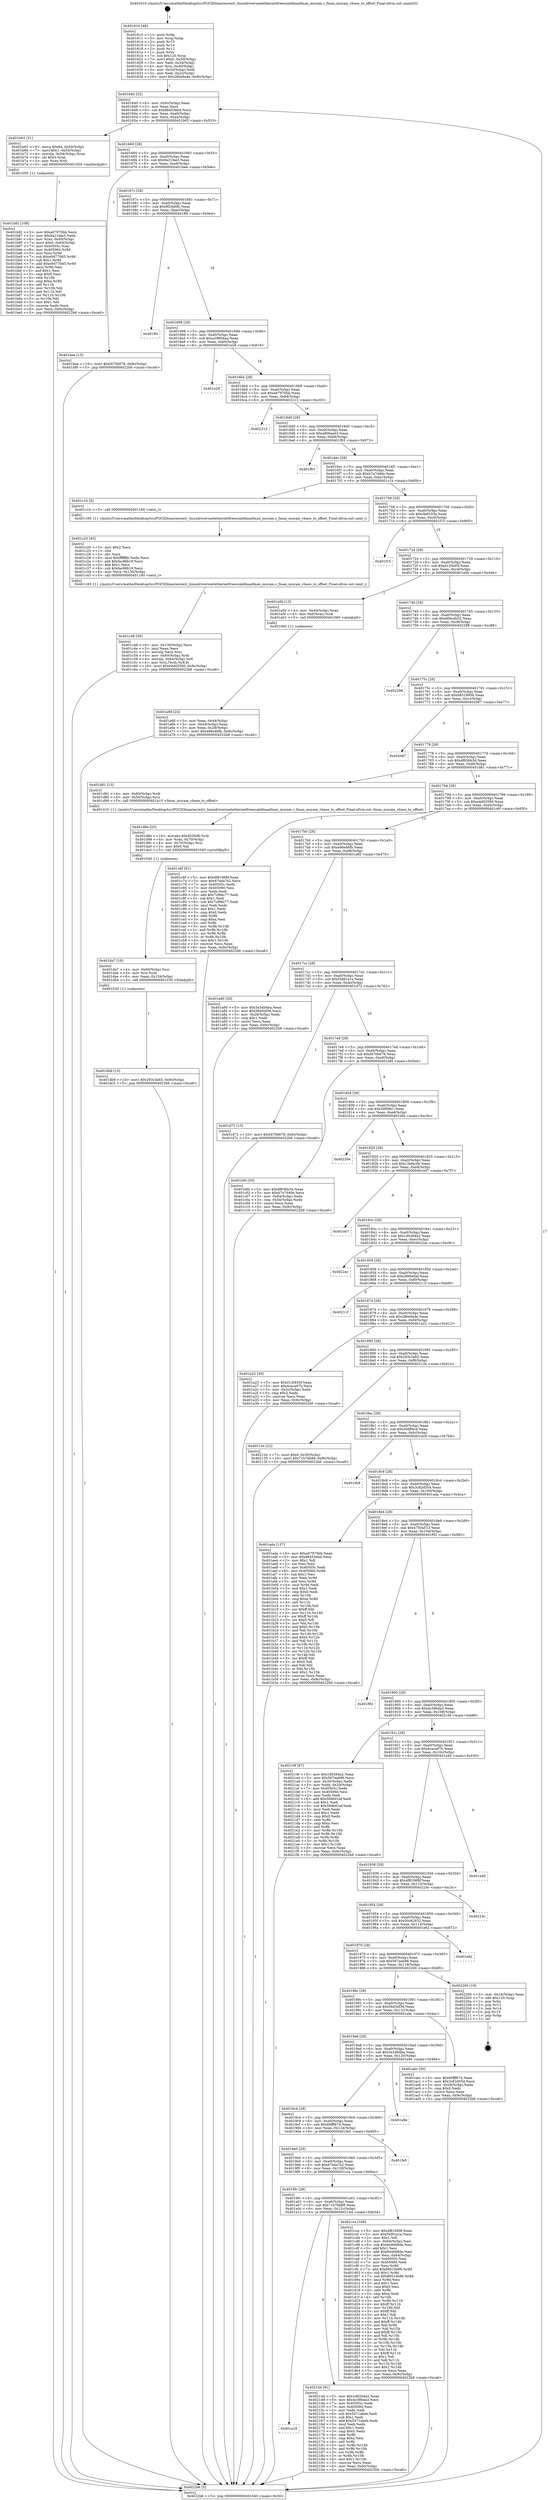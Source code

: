 digraph "0x401610" {
  label = "0x401610 (/mnt/c/Users/mathe/Desktop/tcc/POCII/binaries/extr_linuxdriversnetethernetfreescalefmanfman_muram.c_fman_muram_vbase_to_offset_Final-ollvm.out::main(0))"
  labelloc = "t"
  node[shape=record]

  Entry [label="",width=0.3,height=0.3,shape=circle,fillcolor=black,style=filled]
  "0x401640" [label="{
     0x401640 [32]\l
     | [instrs]\l
     &nbsp;&nbsp;0x401640 \<+6\>: mov -0x9c(%rbp),%eax\l
     &nbsp;&nbsp;0x401646 \<+2\>: mov %eax,%ecx\l
     &nbsp;&nbsp;0x401648 \<+6\>: sub $0x88453ebd,%ecx\l
     &nbsp;&nbsp;0x40164e \<+6\>: mov %eax,-0xa0(%rbp)\l
     &nbsp;&nbsp;0x401654 \<+6\>: mov %ecx,-0xa4(%rbp)\l
     &nbsp;&nbsp;0x40165a \<+6\>: je 0000000000401b63 \<main+0x553\>\l
  }"]
  "0x401b63" [label="{
     0x401b63 [31]\l
     | [instrs]\l
     &nbsp;&nbsp;0x401b63 \<+8\>: movq $0x64,-0x50(%rbp)\l
     &nbsp;&nbsp;0x401b6b \<+7\>: movl $0x1,-0x54(%rbp)\l
     &nbsp;&nbsp;0x401b72 \<+4\>: movslq -0x54(%rbp),%rax\l
     &nbsp;&nbsp;0x401b76 \<+4\>: shl $0x3,%rax\l
     &nbsp;&nbsp;0x401b7a \<+3\>: mov %rax,%rdi\l
     &nbsp;&nbsp;0x401b7d \<+5\>: call 0000000000401050 \<malloc@plt\>\l
     | [calls]\l
     &nbsp;&nbsp;0x401050 \{1\} (unknown)\l
  }"]
  "0x401660" [label="{
     0x401660 [28]\l
     | [instrs]\l
     &nbsp;&nbsp;0x401660 \<+5\>: jmp 0000000000401665 \<main+0x55\>\l
     &nbsp;&nbsp;0x401665 \<+6\>: mov -0xa0(%rbp),%eax\l
     &nbsp;&nbsp;0x40166b \<+5\>: sub $0x9a21fae3,%eax\l
     &nbsp;&nbsp;0x401670 \<+6\>: mov %eax,-0xa8(%rbp)\l
     &nbsp;&nbsp;0x401676 \<+6\>: je 0000000000401bee \<main+0x5de\>\l
  }"]
  Exit [label="",width=0.3,height=0.3,shape=circle,fillcolor=black,style=filled,peripheries=2]
  "0x401bee" [label="{
     0x401bee [15]\l
     | [instrs]\l
     &nbsp;&nbsp;0x401bee \<+10\>: movl $0xf470b678,-0x9c(%rbp)\l
     &nbsp;&nbsp;0x401bf8 \<+5\>: jmp 00000000004022b6 \<main+0xca6\>\l
  }"]
  "0x40167c" [label="{
     0x40167c [28]\l
     | [instrs]\l
     &nbsp;&nbsp;0x40167c \<+5\>: jmp 0000000000401681 \<main+0x71\>\l
     &nbsp;&nbsp;0x401681 \<+6\>: mov -0xa0(%rbp),%eax\l
     &nbsp;&nbsp;0x401687 \<+5\>: sub $0x9f24d0fc,%eax\l
     &nbsp;&nbsp;0x40168c \<+6\>: mov %eax,-0xac(%rbp)\l
     &nbsp;&nbsp;0x401692 \<+6\>: je 0000000000401ff4 \<main+0x9e4\>\l
  }"]
  "0x401a18" [label="{
     0x401a18\l
  }", style=dashed]
  "0x401ff4" [label="{
     0x401ff4\l
  }", style=dashed]
  "0x401698" [label="{
     0x401698 [28]\l
     | [instrs]\l
     &nbsp;&nbsp;0x401698 \<+5\>: jmp 000000000040169d \<main+0x8d\>\l
     &nbsp;&nbsp;0x40169d \<+6\>: mov -0xa0(%rbp),%eax\l
     &nbsp;&nbsp;0x4016a3 \<+5\>: sub $0xa29804aa,%eax\l
     &nbsp;&nbsp;0x4016a8 \<+6\>: mov %eax,-0xb0(%rbp)\l
     &nbsp;&nbsp;0x4016ae \<+6\>: je 0000000000401e28 \<main+0x818\>\l
  }"]
  "0x402144" [label="{
     0x402144 [91]\l
     | [instrs]\l
     &nbsp;&nbsp;0x402144 \<+5\>: mov $0x1d0264a2,%eax\l
     &nbsp;&nbsp;0x402149 \<+5\>: mov $0x4c39b4a3,%ecx\l
     &nbsp;&nbsp;0x40214e \<+7\>: mov 0x40505c,%edx\l
     &nbsp;&nbsp;0x402155 \<+7\>: mov 0x405060,%esi\l
     &nbsp;&nbsp;0x40215c \<+2\>: mov %edx,%edi\l
     &nbsp;&nbsp;0x40215e \<+6\>: sub $0x5471abeb,%edi\l
     &nbsp;&nbsp;0x402164 \<+3\>: sub $0x1,%edi\l
     &nbsp;&nbsp;0x402167 \<+6\>: add $0x5471abeb,%edi\l
     &nbsp;&nbsp;0x40216d \<+3\>: imul %edi,%edx\l
     &nbsp;&nbsp;0x402170 \<+3\>: and $0x1,%edx\l
     &nbsp;&nbsp;0x402173 \<+3\>: cmp $0x0,%edx\l
     &nbsp;&nbsp;0x402176 \<+4\>: sete %r8b\l
     &nbsp;&nbsp;0x40217a \<+3\>: cmp $0xa,%esi\l
     &nbsp;&nbsp;0x40217d \<+4\>: setl %r9b\l
     &nbsp;&nbsp;0x402181 \<+3\>: mov %r8b,%r10b\l
     &nbsp;&nbsp;0x402184 \<+3\>: and %r9b,%r10b\l
     &nbsp;&nbsp;0x402187 \<+3\>: xor %r9b,%r8b\l
     &nbsp;&nbsp;0x40218a \<+3\>: or %r8b,%r10b\l
     &nbsp;&nbsp;0x40218d \<+4\>: test $0x1,%r10b\l
     &nbsp;&nbsp;0x402191 \<+3\>: cmovne %ecx,%eax\l
     &nbsp;&nbsp;0x402194 \<+6\>: mov %eax,-0x9c(%rbp)\l
     &nbsp;&nbsp;0x40219a \<+5\>: jmp 00000000004022b6 \<main+0xca6\>\l
  }"]
  "0x401e28" [label="{
     0x401e28\l
  }", style=dashed]
  "0x4016b4" [label="{
     0x4016b4 [28]\l
     | [instrs]\l
     &nbsp;&nbsp;0x4016b4 \<+5\>: jmp 00000000004016b9 \<main+0xa9\>\l
     &nbsp;&nbsp;0x4016b9 \<+6\>: mov -0xa0(%rbp),%eax\l
     &nbsp;&nbsp;0x4016bf \<+5\>: sub $0xa67970bb,%eax\l
     &nbsp;&nbsp;0x4016c4 \<+6\>: mov %eax,-0xb4(%rbp)\l
     &nbsp;&nbsp;0x4016ca \<+6\>: je 0000000000402213 \<main+0xc03\>\l
  }"]
  "0x401db9" [label="{
     0x401db9 [15]\l
     | [instrs]\l
     &nbsp;&nbsp;0x401db9 \<+10\>: movl $0x293c3a65,-0x9c(%rbp)\l
     &nbsp;&nbsp;0x401dc3 \<+5\>: jmp 00000000004022b6 \<main+0xca6\>\l
  }"]
  "0x402213" [label="{
     0x402213\l
  }", style=dashed]
  "0x4016d0" [label="{
     0x4016d0 [28]\l
     | [instrs]\l
     &nbsp;&nbsp;0x4016d0 \<+5\>: jmp 00000000004016d5 \<main+0xc5\>\l
     &nbsp;&nbsp;0x4016d5 \<+6\>: mov -0xa0(%rbp),%eax\l
     &nbsp;&nbsp;0x4016db \<+5\>: sub $0xa906aed3,%eax\l
     &nbsp;&nbsp;0x4016e0 \<+6\>: mov %eax,-0xb8(%rbp)\l
     &nbsp;&nbsp;0x4016e6 \<+6\>: je 0000000000401f83 \<main+0x973\>\l
  }"]
  "0x401da7" [label="{
     0x401da7 [18]\l
     | [instrs]\l
     &nbsp;&nbsp;0x401da7 \<+4\>: mov -0x60(%rbp),%rsi\l
     &nbsp;&nbsp;0x401dab \<+3\>: mov %rsi,%rdi\l
     &nbsp;&nbsp;0x401dae \<+6\>: mov %eax,-0x134(%rbp)\l
     &nbsp;&nbsp;0x401db4 \<+5\>: call 0000000000401030 \<free@plt\>\l
     | [calls]\l
     &nbsp;&nbsp;0x401030 \{1\} (unknown)\l
  }"]
  "0x401f83" [label="{
     0x401f83\l
  }", style=dashed]
  "0x4016ec" [label="{
     0x4016ec [28]\l
     | [instrs]\l
     &nbsp;&nbsp;0x4016ec \<+5\>: jmp 00000000004016f1 \<main+0xe1\>\l
     &nbsp;&nbsp;0x4016f1 \<+6\>: mov -0xa0(%rbp),%eax\l
     &nbsp;&nbsp;0x4016f7 \<+5\>: sub $0xb7a7d40e,%eax\l
     &nbsp;&nbsp;0x4016fc \<+6\>: mov %eax,-0xbc(%rbp)\l
     &nbsp;&nbsp;0x401702 \<+6\>: je 0000000000401c1b \<main+0x60b\>\l
  }"]
  "0x401d8e" [label="{
     0x401d8e [25]\l
     | [instrs]\l
     &nbsp;&nbsp;0x401d8e \<+10\>: movabs $0x4030d6,%rdi\l
     &nbsp;&nbsp;0x401d98 \<+4\>: mov %rax,-0x70(%rbp)\l
     &nbsp;&nbsp;0x401d9c \<+4\>: mov -0x70(%rbp),%rsi\l
     &nbsp;&nbsp;0x401da0 \<+2\>: mov $0x0,%al\l
     &nbsp;&nbsp;0x401da2 \<+5\>: call 0000000000401040 \<printf@plt\>\l
     | [calls]\l
     &nbsp;&nbsp;0x401040 \{1\} (unknown)\l
  }"]
  "0x401c1b" [label="{
     0x401c1b [5]\l
     | [instrs]\l
     &nbsp;&nbsp;0x401c1b \<+5\>: call 0000000000401160 \<next_i\>\l
     | [calls]\l
     &nbsp;&nbsp;0x401160 \{1\} (/mnt/c/Users/mathe/Desktop/tcc/POCII/binaries/extr_linuxdriversnetethernetfreescalefmanfman_muram.c_fman_muram_vbase_to_offset_Final-ollvm.out::next_i)\l
  }"]
  "0x401708" [label="{
     0x401708 [28]\l
     | [instrs]\l
     &nbsp;&nbsp;0x401708 \<+5\>: jmp 000000000040170d \<main+0xfd\>\l
     &nbsp;&nbsp;0x40170d \<+6\>: mov -0xa0(%rbp),%eax\l
     &nbsp;&nbsp;0x401713 \<+5\>: sub $0xcbef193a,%eax\l
     &nbsp;&nbsp;0x401718 \<+6\>: mov %eax,-0xc0(%rbp)\l
     &nbsp;&nbsp;0x40171e \<+6\>: je 0000000000401f15 \<main+0x905\>\l
  }"]
  "0x4019fc" [label="{
     0x4019fc [28]\l
     | [instrs]\l
     &nbsp;&nbsp;0x4019fc \<+5\>: jmp 0000000000401a01 \<main+0x3f1\>\l
     &nbsp;&nbsp;0x401a01 \<+6\>: mov -0xa0(%rbp),%eax\l
     &nbsp;&nbsp;0x401a07 \<+5\>: sub $0x71b76b88,%eax\l
     &nbsp;&nbsp;0x401a0c \<+6\>: mov %eax,-0x12c(%rbp)\l
     &nbsp;&nbsp;0x401a12 \<+6\>: je 0000000000402144 \<main+0xb34\>\l
  }"]
  "0x401f15" [label="{
     0x401f15\l
  }", style=dashed]
  "0x401724" [label="{
     0x401724 [28]\l
     | [instrs]\l
     &nbsp;&nbsp;0x401724 \<+5\>: jmp 0000000000401729 \<main+0x119\>\l
     &nbsp;&nbsp;0x401729 \<+6\>: mov -0xa0(%rbp),%eax\l
     &nbsp;&nbsp;0x40172f \<+5\>: sub $0xd12f445f,%eax\l
     &nbsp;&nbsp;0x401734 \<+6\>: mov %eax,-0xc4(%rbp)\l
     &nbsp;&nbsp;0x40173a \<+6\>: je 0000000000401a5b \<main+0x44b\>\l
  }"]
  "0x401cca" [label="{
     0x401cca [168]\l
     | [instrs]\l
     &nbsp;&nbsp;0x401cca \<+5\>: mov $0x4f81069f,%eax\l
     &nbsp;&nbsp;0x401ccf \<+5\>: mov $0xf3d91e1e,%ecx\l
     &nbsp;&nbsp;0x401cd4 \<+2\>: mov $0x1,%dl\l
     &nbsp;&nbsp;0x401cd6 \<+3\>: mov -0x64(%rbp),%esi\l
     &nbsp;&nbsp;0x401cd9 \<+6\>: sub $0x6d4668de,%esi\l
     &nbsp;&nbsp;0x401cdf \<+3\>: add $0x1,%esi\l
     &nbsp;&nbsp;0x401ce2 \<+6\>: add $0x6d4668de,%esi\l
     &nbsp;&nbsp;0x401ce8 \<+3\>: mov %esi,-0x64(%rbp)\l
     &nbsp;&nbsp;0x401ceb \<+7\>: mov 0x40505c,%esi\l
     &nbsp;&nbsp;0x401cf2 \<+7\>: mov 0x405060,%edi\l
     &nbsp;&nbsp;0x401cf9 \<+3\>: mov %esi,%r8d\l
     &nbsp;&nbsp;0x401cfc \<+7\>: add $0x86510e96,%r8d\l
     &nbsp;&nbsp;0x401d03 \<+4\>: sub $0x1,%r8d\l
     &nbsp;&nbsp;0x401d07 \<+7\>: sub $0x86510e96,%r8d\l
     &nbsp;&nbsp;0x401d0e \<+4\>: imul %r8d,%esi\l
     &nbsp;&nbsp;0x401d12 \<+3\>: and $0x1,%esi\l
     &nbsp;&nbsp;0x401d15 \<+3\>: cmp $0x0,%esi\l
     &nbsp;&nbsp;0x401d18 \<+4\>: sete %r9b\l
     &nbsp;&nbsp;0x401d1c \<+3\>: cmp $0xa,%edi\l
     &nbsp;&nbsp;0x401d1f \<+4\>: setl %r10b\l
     &nbsp;&nbsp;0x401d23 \<+3\>: mov %r9b,%r11b\l
     &nbsp;&nbsp;0x401d26 \<+4\>: xor $0xff,%r11b\l
     &nbsp;&nbsp;0x401d2a \<+3\>: mov %r10b,%bl\l
     &nbsp;&nbsp;0x401d2d \<+3\>: xor $0xff,%bl\l
     &nbsp;&nbsp;0x401d30 \<+3\>: xor $0x1,%dl\l
     &nbsp;&nbsp;0x401d33 \<+3\>: mov %r11b,%r14b\l
     &nbsp;&nbsp;0x401d36 \<+4\>: and $0xff,%r14b\l
     &nbsp;&nbsp;0x401d3a \<+3\>: and %dl,%r9b\l
     &nbsp;&nbsp;0x401d3d \<+3\>: mov %bl,%r15b\l
     &nbsp;&nbsp;0x401d40 \<+4\>: and $0xff,%r15b\l
     &nbsp;&nbsp;0x401d44 \<+3\>: and %dl,%r10b\l
     &nbsp;&nbsp;0x401d47 \<+3\>: or %r9b,%r14b\l
     &nbsp;&nbsp;0x401d4a \<+3\>: or %r10b,%r15b\l
     &nbsp;&nbsp;0x401d4d \<+3\>: xor %r15b,%r14b\l
     &nbsp;&nbsp;0x401d50 \<+3\>: or %bl,%r11b\l
     &nbsp;&nbsp;0x401d53 \<+4\>: xor $0xff,%r11b\l
     &nbsp;&nbsp;0x401d57 \<+3\>: or $0x1,%dl\l
     &nbsp;&nbsp;0x401d5a \<+3\>: and %dl,%r11b\l
     &nbsp;&nbsp;0x401d5d \<+3\>: or %r11b,%r14b\l
     &nbsp;&nbsp;0x401d60 \<+4\>: test $0x1,%r14b\l
     &nbsp;&nbsp;0x401d64 \<+3\>: cmovne %ecx,%eax\l
     &nbsp;&nbsp;0x401d67 \<+6\>: mov %eax,-0x9c(%rbp)\l
     &nbsp;&nbsp;0x401d6d \<+5\>: jmp 00000000004022b6 \<main+0xca6\>\l
  }"]
  "0x401a5b" [label="{
     0x401a5b [13]\l
     | [instrs]\l
     &nbsp;&nbsp;0x401a5b \<+4\>: mov -0x40(%rbp),%rax\l
     &nbsp;&nbsp;0x401a5f \<+4\>: mov 0x8(%rax),%rdi\l
     &nbsp;&nbsp;0x401a63 \<+5\>: call 0000000000401060 \<atoi@plt\>\l
     | [calls]\l
     &nbsp;&nbsp;0x401060 \{1\} (unknown)\l
  }"]
  "0x401740" [label="{
     0x401740 [28]\l
     | [instrs]\l
     &nbsp;&nbsp;0x401740 \<+5\>: jmp 0000000000401745 \<main+0x135\>\l
     &nbsp;&nbsp;0x401745 \<+6\>: mov -0xa0(%rbp),%eax\l
     &nbsp;&nbsp;0x40174b \<+5\>: sub $0xd66cdb32,%eax\l
     &nbsp;&nbsp;0x401750 \<+6\>: mov %eax,-0xc8(%rbp)\l
     &nbsp;&nbsp;0x401756 \<+6\>: je 0000000000402298 \<main+0xc88\>\l
  }"]
  "0x4019e0" [label="{
     0x4019e0 [28]\l
     | [instrs]\l
     &nbsp;&nbsp;0x4019e0 \<+5\>: jmp 00000000004019e5 \<main+0x3d5\>\l
     &nbsp;&nbsp;0x4019e5 \<+6\>: mov -0xa0(%rbp),%eax\l
     &nbsp;&nbsp;0x4019eb \<+5\>: sub $0x67eda7e2,%eax\l
     &nbsp;&nbsp;0x4019f0 \<+6\>: mov %eax,-0x128(%rbp)\l
     &nbsp;&nbsp;0x4019f6 \<+6\>: je 0000000000401cca \<main+0x6ba\>\l
  }"]
  "0x402298" [label="{
     0x402298\l
  }", style=dashed]
  "0x40175c" [label="{
     0x40175c [28]\l
     | [instrs]\l
     &nbsp;&nbsp;0x40175c \<+5\>: jmp 0000000000401761 \<main+0x151\>\l
     &nbsp;&nbsp;0x401761 \<+6\>: mov -0xa0(%rbp),%eax\l
     &nbsp;&nbsp;0x401767 \<+5\>: sub $0xd851995b,%eax\l
     &nbsp;&nbsp;0x40176c \<+6\>: mov %eax,-0xcc(%rbp)\l
     &nbsp;&nbsp;0x401772 \<+6\>: je 0000000000402087 \<main+0xa77\>\l
  }"]
  "0x401fe5" [label="{
     0x401fe5\l
  }", style=dashed]
  "0x402087" [label="{
     0x402087\l
  }", style=dashed]
  "0x401778" [label="{
     0x401778 [28]\l
     | [instrs]\l
     &nbsp;&nbsp;0x401778 \<+5\>: jmp 000000000040177d \<main+0x16d\>\l
     &nbsp;&nbsp;0x40177d \<+6\>: mov -0xa0(%rbp),%eax\l
     &nbsp;&nbsp;0x401783 \<+5\>: sub $0xdf63bb3d,%eax\l
     &nbsp;&nbsp;0x401788 \<+6\>: mov %eax,-0xd0(%rbp)\l
     &nbsp;&nbsp;0x40178e \<+6\>: je 0000000000401d81 \<main+0x771\>\l
  }"]
  "0x4019c4" [label="{
     0x4019c4 [28]\l
     | [instrs]\l
     &nbsp;&nbsp;0x4019c4 \<+5\>: jmp 00000000004019c9 \<main+0x3b9\>\l
     &nbsp;&nbsp;0x4019c9 \<+6\>: mov -0xa0(%rbp),%eax\l
     &nbsp;&nbsp;0x4019cf \<+5\>: sub $0x66fff674,%eax\l
     &nbsp;&nbsp;0x4019d4 \<+6\>: mov %eax,-0x124(%rbp)\l
     &nbsp;&nbsp;0x4019da \<+6\>: je 0000000000401fe5 \<main+0x9d5\>\l
  }"]
  "0x401d81" [label="{
     0x401d81 [13]\l
     | [instrs]\l
     &nbsp;&nbsp;0x401d81 \<+4\>: mov -0x60(%rbp),%rdi\l
     &nbsp;&nbsp;0x401d85 \<+4\>: mov -0x50(%rbp),%rsi\l
     &nbsp;&nbsp;0x401d89 \<+5\>: call 0000000000401410 \<fman_muram_vbase_to_offset\>\l
     | [calls]\l
     &nbsp;&nbsp;0x401410 \{1\} (/mnt/c/Users/mathe/Desktop/tcc/POCII/binaries/extr_linuxdriversnetethernetfreescalefmanfman_muram.c_fman_muram_vbase_to_offset_Final-ollvm.out::fman_muram_vbase_to_offset)\l
  }"]
  "0x401794" [label="{
     0x401794 [28]\l
     | [instrs]\l
     &nbsp;&nbsp;0x401794 \<+5\>: jmp 0000000000401799 \<main+0x189\>\l
     &nbsp;&nbsp;0x401799 \<+6\>: mov -0xa0(%rbp),%eax\l
     &nbsp;&nbsp;0x40179f \<+5\>: sub $0xe4d02580,%eax\l
     &nbsp;&nbsp;0x4017a4 \<+6\>: mov %eax,-0xd4(%rbp)\l
     &nbsp;&nbsp;0x4017aa \<+6\>: je 0000000000401c6f \<main+0x65f\>\l
  }"]
  "0x401a9e" [label="{
     0x401a9e\l
  }", style=dashed]
  "0x401c6f" [label="{
     0x401c6f [91]\l
     | [instrs]\l
     &nbsp;&nbsp;0x401c6f \<+5\>: mov $0x4f81069f,%eax\l
     &nbsp;&nbsp;0x401c74 \<+5\>: mov $0x67eda7e2,%ecx\l
     &nbsp;&nbsp;0x401c79 \<+7\>: mov 0x40505c,%edx\l
     &nbsp;&nbsp;0x401c80 \<+7\>: mov 0x405060,%esi\l
     &nbsp;&nbsp;0x401c87 \<+2\>: mov %edx,%edi\l
     &nbsp;&nbsp;0x401c89 \<+6\>: add $0x7cf96c77,%edi\l
     &nbsp;&nbsp;0x401c8f \<+3\>: sub $0x1,%edi\l
     &nbsp;&nbsp;0x401c92 \<+6\>: sub $0x7cf96c77,%edi\l
     &nbsp;&nbsp;0x401c98 \<+3\>: imul %edi,%edx\l
     &nbsp;&nbsp;0x401c9b \<+3\>: and $0x1,%edx\l
     &nbsp;&nbsp;0x401c9e \<+3\>: cmp $0x0,%edx\l
     &nbsp;&nbsp;0x401ca1 \<+4\>: sete %r8b\l
     &nbsp;&nbsp;0x401ca5 \<+3\>: cmp $0xa,%esi\l
     &nbsp;&nbsp;0x401ca8 \<+4\>: setl %r9b\l
     &nbsp;&nbsp;0x401cac \<+3\>: mov %r8b,%r10b\l
     &nbsp;&nbsp;0x401caf \<+3\>: and %r9b,%r10b\l
     &nbsp;&nbsp;0x401cb2 \<+3\>: xor %r9b,%r8b\l
     &nbsp;&nbsp;0x401cb5 \<+3\>: or %r8b,%r10b\l
     &nbsp;&nbsp;0x401cb8 \<+4\>: test $0x1,%r10b\l
     &nbsp;&nbsp;0x401cbc \<+3\>: cmovne %ecx,%eax\l
     &nbsp;&nbsp;0x401cbf \<+6\>: mov %eax,-0x9c(%rbp)\l
     &nbsp;&nbsp;0x401cc5 \<+5\>: jmp 00000000004022b6 \<main+0xca6\>\l
  }"]
  "0x4017b0" [label="{
     0x4017b0 [28]\l
     | [instrs]\l
     &nbsp;&nbsp;0x4017b0 \<+5\>: jmp 00000000004017b5 \<main+0x1a5\>\l
     &nbsp;&nbsp;0x4017b5 \<+6\>: mov -0xa0(%rbp),%eax\l
     &nbsp;&nbsp;0x4017bb \<+5\>: sub $0xe96e46fb,%eax\l
     &nbsp;&nbsp;0x4017c0 \<+6\>: mov %eax,-0xd8(%rbp)\l
     &nbsp;&nbsp;0x4017c6 \<+6\>: je 0000000000401a80 \<main+0x470\>\l
  }"]
  "0x401c48" [label="{
     0x401c48 [39]\l
     | [instrs]\l
     &nbsp;&nbsp;0x401c48 \<+6\>: mov -0x130(%rbp),%ecx\l
     &nbsp;&nbsp;0x401c4e \<+3\>: imul %eax,%ecx\l
     &nbsp;&nbsp;0x401c51 \<+3\>: movslq %ecx,%rsi\l
     &nbsp;&nbsp;0x401c54 \<+4\>: mov -0x60(%rbp),%rdi\l
     &nbsp;&nbsp;0x401c58 \<+4\>: movslq -0x64(%rbp),%r8\l
     &nbsp;&nbsp;0x401c5c \<+4\>: mov %rsi,(%rdi,%r8,8)\l
     &nbsp;&nbsp;0x401c60 \<+10\>: movl $0xe4d02580,-0x9c(%rbp)\l
     &nbsp;&nbsp;0x401c6a \<+5\>: jmp 00000000004022b6 \<main+0xca6\>\l
  }"]
  "0x401a80" [label="{
     0x401a80 [30]\l
     | [instrs]\l
     &nbsp;&nbsp;0x401a80 \<+5\>: mov $0x5e34b4ba,%eax\l
     &nbsp;&nbsp;0x401a85 \<+5\>: mov $0x56d3df36,%ecx\l
     &nbsp;&nbsp;0x401a8a \<+3\>: mov -0x28(%rbp),%edx\l
     &nbsp;&nbsp;0x401a8d \<+3\>: cmp $0x1,%edx\l
     &nbsp;&nbsp;0x401a90 \<+3\>: cmovl %ecx,%eax\l
     &nbsp;&nbsp;0x401a93 \<+6\>: mov %eax,-0x9c(%rbp)\l
     &nbsp;&nbsp;0x401a99 \<+5\>: jmp 00000000004022b6 \<main+0xca6\>\l
  }"]
  "0x4017cc" [label="{
     0x4017cc [28]\l
     | [instrs]\l
     &nbsp;&nbsp;0x4017cc \<+5\>: jmp 00000000004017d1 \<main+0x1c1\>\l
     &nbsp;&nbsp;0x4017d1 \<+6\>: mov -0xa0(%rbp),%eax\l
     &nbsp;&nbsp;0x4017d7 \<+5\>: sub $0xf3d91e1e,%eax\l
     &nbsp;&nbsp;0x4017dc \<+6\>: mov %eax,-0xdc(%rbp)\l
     &nbsp;&nbsp;0x4017e2 \<+6\>: je 0000000000401d72 \<main+0x762\>\l
  }"]
  "0x401c20" [label="{
     0x401c20 [40]\l
     | [instrs]\l
     &nbsp;&nbsp;0x401c20 \<+5\>: mov $0x2,%ecx\l
     &nbsp;&nbsp;0x401c25 \<+1\>: cltd\l
     &nbsp;&nbsp;0x401c26 \<+2\>: idiv %ecx\l
     &nbsp;&nbsp;0x401c28 \<+6\>: imul $0xfffffffe,%edx,%ecx\l
     &nbsp;&nbsp;0x401c2e \<+6\>: add $0xfac96b19,%ecx\l
     &nbsp;&nbsp;0x401c34 \<+3\>: add $0x1,%ecx\l
     &nbsp;&nbsp;0x401c37 \<+6\>: sub $0xfac96b19,%ecx\l
     &nbsp;&nbsp;0x401c3d \<+6\>: mov %ecx,-0x130(%rbp)\l
     &nbsp;&nbsp;0x401c43 \<+5\>: call 0000000000401160 \<next_i\>\l
     | [calls]\l
     &nbsp;&nbsp;0x401160 \{1\} (/mnt/c/Users/mathe/Desktop/tcc/POCII/binaries/extr_linuxdriversnetethernetfreescalefmanfman_muram.c_fman_muram_vbase_to_offset_Final-ollvm.out::next_i)\l
  }"]
  "0x401d72" [label="{
     0x401d72 [15]\l
     | [instrs]\l
     &nbsp;&nbsp;0x401d72 \<+10\>: movl $0xf470b678,-0x9c(%rbp)\l
     &nbsp;&nbsp;0x401d7c \<+5\>: jmp 00000000004022b6 \<main+0xca6\>\l
  }"]
  "0x4017e8" [label="{
     0x4017e8 [28]\l
     | [instrs]\l
     &nbsp;&nbsp;0x4017e8 \<+5\>: jmp 00000000004017ed \<main+0x1dd\>\l
     &nbsp;&nbsp;0x4017ed \<+6\>: mov -0xa0(%rbp),%eax\l
     &nbsp;&nbsp;0x4017f3 \<+5\>: sub $0xf470b678,%eax\l
     &nbsp;&nbsp;0x4017f8 \<+6\>: mov %eax,-0xe0(%rbp)\l
     &nbsp;&nbsp;0x4017fe \<+6\>: je 0000000000401bfd \<main+0x5ed\>\l
  }"]
  "0x401b82" [label="{
     0x401b82 [108]\l
     | [instrs]\l
     &nbsp;&nbsp;0x401b82 \<+5\>: mov $0xa67970bb,%ecx\l
     &nbsp;&nbsp;0x401b87 \<+5\>: mov $0x9a21fae3,%edx\l
     &nbsp;&nbsp;0x401b8c \<+4\>: mov %rax,-0x60(%rbp)\l
     &nbsp;&nbsp;0x401b90 \<+7\>: movl $0x0,-0x64(%rbp)\l
     &nbsp;&nbsp;0x401b97 \<+7\>: mov 0x40505c,%esi\l
     &nbsp;&nbsp;0x401b9e \<+8\>: mov 0x405060,%r8d\l
     &nbsp;&nbsp;0x401ba6 \<+3\>: mov %esi,%r9d\l
     &nbsp;&nbsp;0x401ba9 \<+7\>: sub $0xe0d770d3,%r9d\l
     &nbsp;&nbsp;0x401bb0 \<+4\>: sub $0x1,%r9d\l
     &nbsp;&nbsp;0x401bb4 \<+7\>: add $0xe0d770d3,%r9d\l
     &nbsp;&nbsp;0x401bbb \<+4\>: imul %r9d,%esi\l
     &nbsp;&nbsp;0x401bbf \<+3\>: and $0x1,%esi\l
     &nbsp;&nbsp;0x401bc2 \<+3\>: cmp $0x0,%esi\l
     &nbsp;&nbsp;0x401bc5 \<+4\>: sete %r10b\l
     &nbsp;&nbsp;0x401bc9 \<+4\>: cmp $0xa,%r8d\l
     &nbsp;&nbsp;0x401bcd \<+4\>: setl %r11b\l
     &nbsp;&nbsp;0x401bd1 \<+3\>: mov %r10b,%bl\l
     &nbsp;&nbsp;0x401bd4 \<+3\>: and %r11b,%bl\l
     &nbsp;&nbsp;0x401bd7 \<+3\>: xor %r11b,%r10b\l
     &nbsp;&nbsp;0x401bda \<+3\>: or %r10b,%bl\l
     &nbsp;&nbsp;0x401bdd \<+3\>: test $0x1,%bl\l
     &nbsp;&nbsp;0x401be0 \<+3\>: cmovne %edx,%ecx\l
     &nbsp;&nbsp;0x401be3 \<+6\>: mov %ecx,-0x9c(%rbp)\l
     &nbsp;&nbsp;0x401be9 \<+5\>: jmp 00000000004022b6 \<main+0xca6\>\l
  }"]
  "0x401bfd" [label="{
     0x401bfd [30]\l
     | [instrs]\l
     &nbsp;&nbsp;0x401bfd \<+5\>: mov $0xdf63bb3d,%eax\l
     &nbsp;&nbsp;0x401c02 \<+5\>: mov $0xb7a7d40e,%ecx\l
     &nbsp;&nbsp;0x401c07 \<+3\>: mov -0x64(%rbp),%edx\l
     &nbsp;&nbsp;0x401c0a \<+3\>: cmp -0x54(%rbp),%edx\l
     &nbsp;&nbsp;0x401c0d \<+3\>: cmovl %ecx,%eax\l
     &nbsp;&nbsp;0x401c10 \<+6\>: mov %eax,-0x9c(%rbp)\l
     &nbsp;&nbsp;0x401c16 \<+5\>: jmp 00000000004022b6 \<main+0xca6\>\l
  }"]
  "0x401804" [label="{
     0x401804 [28]\l
     | [instrs]\l
     &nbsp;&nbsp;0x401804 \<+5\>: jmp 0000000000401809 \<main+0x1f9\>\l
     &nbsp;&nbsp;0x401809 \<+6\>: mov -0xa0(%rbp),%eax\l
     &nbsp;&nbsp;0x40180f \<+5\>: sub $0x30f09e1,%eax\l
     &nbsp;&nbsp;0x401814 \<+6\>: mov %eax,-0xe4(%rbp)\l
     &nbsp;&nbsp;0x40181a \<+6\>: je 000000000040226e \<main+0xc5e\>\l
  }"]
  "0x4019a8" [label="{
     0x4019a8 [28]\l
     | [instrs]\l
     &nbsp;&nbsp;0x4019a8 \<+5\>: jmp 00000000004019ad \<main+0x39d\>\l
     &nbsp;&nbsp;0x4019ad \<+6\>: mov -0xa0(%rbp),%eax\l
     &nbsp;&nbsp;0x4019b3 \<+5\>: sub $0x5e34b4ba,%eax\l
     &nbsp;&nbsp;0x4019b8 \<+6\>: mov %eax,-0x120(%rbp)\l
     &nbsp;&nbsp;0x4019be \<+6\>: je 0000000000401a9e \<main+0x48e\>\l
  }"]
  "0x40226e" [label="{
     0x40226e\l
  }", style=dashed]
  "0x401820" [label="{
     0x401820 [28]\l
     | [instrs]\l
     &nbsp;&nbsp;0x401820 \<+5\>: jmp 0000000000401825 \<main+0x215\>\l
     &nbsp;&nbsp;0x401825 \<+6\>: mov -0xa0(%rbp),%eax\l
     &nbsp;&nbsp;0x40182b \<+5\>: sub $0x13afac4b,%eax\l
     &nbsp;&nbsp;0x401830 \<+6\>: mov %eax,-0xe8(%rbp)\l
     &nbsp;&nbsp;0x401836 \<+6\>: je 0000000000401e07 \<main+0x7f7\>\l
  }"]
  "0x401abc" [label="{
     0x401abc [30]\l
     | [instrs]\l
     &nbsp;&nbsp;0x401abc \<+5\>: mov $0x66fff674,%eax\l
     &nbsp;&nbsp;0x401ac1 \<+5\>: mov $0x3c82d554,%ecx\l
     &nbsp;&nbsp;0x401ac6 \<+3\>: mov -0x28(%rbp),%edx\l
     &nbsp;&nbsp;0x401ac9 \<+3\>: cmp $0x0,%edx\l
     &nbsp;&nbsp;0x401acc \<+3\>: cmove %ecx,%eax\l
     &nbsp;&nbsp;0x401acf \<+6\>: mov %eax,-0x9c(%rbp)\l
     &nbsp;&nbsp;0x401ad5 \<+5\>: jmp 00000000004022b6 \<main+0xca6\>\l
  }"]
  "0x401e07" [label="{
     0x401e07\l
  }", style=dashed]
  "0x40183c" [label="{
     0x40183c [28]\l
     | [instrs]\l
     &nbsp;&nbsp;0x40183c \<+5\>: jmp 0000000000401841 \<main+0x231\>\l
     &nbsp;&nbsp;0x401841 \<+6\>: mov -0xa0(%rbp),%eax\l
     &nbsp;&nbsp;0x401847 \<+5\>: sub $0x1d0264a2,%eax\l
     &nbsp;&nbsp;0x40184c \<+6\>: mov %eax,-0xec(%rbp)\l
     &nbsp;&nbsp;0x401852 \<+6\>: je 00000000004022ac \<main+0xc9c\>\l
  }"]
  "0x40198c" [label="{
     0x40198c [28]\l
     | [instrs]\l
     &nbsp;&nbsp;0x40198c \<+5\>: jmp 0000000000401991 \<main+0x381\>\l
     &nbsp;&nbsp;0x401991 \<+6\>: mov -0xa0(%rbp),%eax\l
     &nbsp;&nbsp;0x401997 \<+5\>: sub $0x56d3df36,%eax\l
     &nbsp;&nbsp;0x40199c \<+6\>: mov %eax,-0x11c(%rbp)\l
     &nbsp;&nbsp;0x4019a2 \<+6\>: je 0000000000401abc \<main+0x4ac\>\l
  }"]
  "0x4022ac" [label="{
     0x4022ac\l
  }", style=dashed]
  "0x401858" [label="{
     0x401858 [28]\l
     | [instrs]\l
     &nbsp;&nbsp;0x401858 \<+5\>: jmp 000000000040185d \<main+0x24d\>\l
     &nbsp;&nbsp;0x40185d \<+6\>: mov -0xa0(%rbp),%eax\l
     &nbsp;&nbsp;0x401863 \<+5\>: sub $0x2866e6af,%eax\l
     &nbsp;&nbsp;0x401868 \<+6\>: mov %eax,-0xf0(%rbp)\l
     &nbsp;&nbsp;0x40186e \<+6\>: je 000000000040211f \<main+0xb0f\>\l
  }"]
  "0x402200" [label="{
     0x402200 [19]\l
     | [instrs]\l
     &nbsp;&nbsp;0x402200 \<+3\>: mov -0x24(%rbp),%eax\l
     &nbsp;&nbsp;0x402203 \<+7\>: add $0x120,%rsp\l
     &nbsp;&nbsp;0x40220a \<+1\>: pop %rbx\l
     &nbsp;&nbsp;0x40220b \<+2\>: pop %r12\l
     &nbsp;&nbsp;0x40220d \<+2\>: pop %r14\l
     &nbsp;&nbsp;0x40220f \<+2\>: pop %r15\l
     &nbsp;&nbsp;0x402211 \<+1\>: pop %rbp\l
     &nbsp;&nbsp;0x402212 \<+1\>: ret\l
  }"]
  "0x40211f" [label="{
     0x40211f\l
  }", style=dashed]
  "0x401874" [label="{
     0x401874 [28]\l
     | [instrs]\l
     &nbsp;&nbsp;0x401874 \<+5\>: jmp 0000000000401879 \<main+0x269\>\l
     &nbsp;&nbsp;0x401879 \<+6\>: mov -0xa0(%rbp),%eax\l
     &nbsp;&nbsp;0x40187f \<+5\>: sub $0x28be9a4e,%eax\l
     &nbsp;&nbsp;0x401884 \<+6\>: mov %eax,-0xf4(%rbp)\l
     &nbsp;&nbsp;0x40188a \<+6\>: je 0000000000401a22 \<main+0x412\>\l
  }"]
  "0x401970" [label="{
     0x401970 [28]\l
     | [instrs]\l
     &nbsp;&nbsp;0x401970 \<+5\>: jmp 0000000000401975 \<main+0x365\>\l
     &nbsp;&nbsp;0x401975 \<+6\>: mov -0xa0(%rbp),%eax\l
     &nbsp;&nbsp;0x40197b \<+5\>: sub $0x567aab96,%eax\l
     &nbsp;&nbsp;0x401980 \<+6\>: mov %eax,-0x118(%rbp)\l
     &nbsp;&nbsp;0x401986 \<+6\>: je 0000000000402200 \<main+0xbf0\>\l
  }"]
  "0x401a22" [label="{
     0x401a22 [30]\l
     | [instrs]\l
     &nbsp;&nbsp;0x401a22 \<+5\>: mov $0xd12f445f,%eax\l
     &nbsp;&nbsp;0x401a27 \<+5\>: mov $0x4caca97b,%ecx\l
     &nbsp;&nbsp;0x401a2c \<+3\>: mov -0x2c(%rbp),%edx\l
     &nbsp;&nbsp;0x401a2f \<+3\>: cmp $0x2,%edx\l
     &nbsp;&nbsp;0x401a32 \<+3\>: cmovne %ecx,%eax\l
     &nbsp;&nbsp;0x401a35 \<+6\>: mov %eax,-0x9c(%rbp)\l
     &nbsp;&nbsp;0x401a3b \<+5\>: jmp 00000000004022b6 \<main+0xca6\>\l
  }"]
  "0x401890" [label="{
     0x401890 [28]\l
     | [instrs]\l
     &nbsp;&nbsp;0x401890 \<+5\>: jmp 0000000000401895 \<main+0x285\>\l
     &nbsp;&nbsp;0x401895 \<+6\>: mov -0xa0(%rbp),%eax\l
     &nbsp;&nbsp;0x40189b \<+5\>: sub $0x293c3a65,%eax\l
     &nbsp;&nbsp;0x4018a0 \<+6\>: mov %eax,-0xf8(%rbp)\l
     &nbsp;&nbsp;0x4018a6 \<+6\>: je 000000000040212e \<main+0xb1e\>\l
  }"]
  "0x4022b6" [label="{
     0x4022b6 [5]\l
     | [instrs]\l
     &nbsp;&nbsp;0x4022b6 \<+5\>: jmp 0000000000401640 \<main+0x30\>\l
  }"]
  "0x401610" [label="{
     0x401610 [48]\l
     | [instrs]\l
     &nbsp;&nbsp;0x401610 \<+1\>: push %rbp\l
     &nbsp;&nbsp;0x401611 \<+3\>: mov %rsp,%rbp\l
     &nbsp;&nbsp;0x401614 \<+2\>: push %r15\l
     &nbsp;&nbsp;0x401616 \<+2\>: push %r14\l
     &nbsp;&nbsp;0x401618 \<+2\>: push %r12\l
     &nbsp;&nbsp;0x40161a \<+1\>: push %rbx\l
     &nbsp;&nbsp;0x40161b \<+7\>: sub $0x120,%rsp\l
     &nbsp;&nbsp;0x401622 \<+7\>: movl $0x0,-0x30(%rbp)\l
     &nbsp;&nbsp;0x401629 \<+3\>: mov %edi,-0x34(%rbp)\l
     &nbsp;&nbsp;0x40162c \<+4\>: mov %rsi,-0x40(%rbp)\l
     &nbsp;&nbsp;0x401630 \<+3\>: mov -0x34(%rbp),%edi\l
     &nbsp;&nbsp;0x401633 \<+3\>: mov %edi,-0x2c(%rbp)\l
     &nbsp;&nbsp;0x401636 \<+10\>: movl $0x28be9a4e,-0x9c(%rbp)\l
  }"]
  "0x401a68" [label="{
     0x401a68 [24]\l
     | [instrs]\l
     &nbsp;&nbsp;0x401a68 \<+3\>: mov %eax,-0x44(%rbp)\l
     &nbsp;&nbsp;0x401a6b \<+3\>: mov -0x44(%rbp),%eax\l
     &nbsp;&nbsp;0x401a6e \<+3\>: mov %eax,-0x28(%rbp)\l
     &nbsp;&nbsp;0x401a71 \<+10\>: movl $0xe96e46fb,-0x9c(%rbp)\l
     &nbsp;&nbsp;0x401a7b \<+5\>: jmp 00000000004022b6 \<main+0xca6\>\l
  }"]
  "0x401e82" [label="{
     0x401e82\l
  }", style=dashed]
  "0x40212e" [label="{
     0x40212e [22]\l
     | [instrs]\l
     &nbsp;&nbsp;0x40212e \<+7\>: movl $0x0,-0x30(%rbp)\l
     &nbsp;&nbsp;0x402135 \<+10\>: movl $0x71b76b88,-0x9c(%rbp)\l
     &nbsp;&nbsp;0x40213f \<+5\>: jmp 00000000004022b6 \<main+0xca6\>\l
  }"]
  "0x4018ac" [label="{
     0x4018ac [28]\l
     | [instrs]\l
     &nbsp;&nbsp;0x4018ac \<+5\>: jmp 00000000004018b1 \<main+0x2a1\>\l
     &nbsp;&nbsp;0x4018b1 \<+6\>: mov -0xa0(%rbp),%eax\l
     &nbsp;&nbsp;0x4018b7 \<+5\>: sub $0x30dff4cd,%eax\l
     &nbsp;&nbsp;0x4018bc \<+6\>: mov %eax,-0xfc(%rbp)\l
     &nbsp;&nbsp;0x4018c2 \<+6\>: je 0000000000401dc8 \<main+0x7b8\>\l
  }"]
  "0x401954" [label="{
     0x401954 [28]\l
     | [instrs]\l
     &nbsp;&nbsp;0x401954 \<+5\>: jmp 0000000000401959 \<main+0x349\>\l
     &nbsp;&nbsp;0x401959 \<+6\>: mov -0xa0(%rbp),%eax\l
     &nbsp;&nbsp;0x40195f \<+5\>: sub $0x50c82832,%eax\l
     &nbsp;&nbsp;0x401964 \<+6\>: mov %eax,-0x114(%rbp)\l
     &nbsp;&nbsp;0x40196a \<+6\>: je 0000000000401e82 \<main+0x872\>\l
  }"]
  "0x401dc8" [label="{
     0x401dc8\l
  }", style=dashed]
  "0x4018c8" [label="{
     0x4018c8 [28]\l
     | [instrs]\l
     &nbsp;&nbsp;0x4018c8 \<+5\>: jmp 00000000004018cd \<main+0x2bd\>\l
     &nbsp;&nbsp;0x4018cd \<+6\>: mov -0xa0(%rbp),%eax\l
     &nbsp;&nbsp;0x4018d3 \<+5\>: sub $0x3c82d554,%eax\l
     &nbsp;&nbsp;0x4018d8 \<+6\>: mov %eax,-0x100(%rbp)\l
     &nbsp;&nbsp;0x4018de \<+6\>: je 0000000000401ada \<main+0x4ca\>\l
  }"]
  "0x40224c" [label="{
     0x40224c\l
  }", style=dashed]
  "0x401ada" [label="{
     0x401ada [137]\l
     | [instrs]\l
     &nbsp;&nbsp;0x401ada \<+5\>: mov $0xa67970bb,%eax\l
     &nbsp;&nbsp;0x401adf \<+5\>: mov $0x88453ebd,%ecx\l
     &nbsp;&nbsp;0x401ae4 \<+2\>: mov $0x1,%dl\l
     &nbsp;&nbsp;0x401ae6 \<+2\>: xor %esi,%esi\l
     &nbsp;&nbsp;0x401ae8 \<+7\>: mov 0x40505c,%edi\l
     &nbsp;&nbsp;0x401aef \<+8\>: mov 0x405060,%r8d\l
     &nbsp;&nbsp;0x401af7 \<+3\>: sub $0x1,%esi\l
     &nbsp;&nbsp;0x401afa \<+3\>: mov %edi,%r9d\l
     &nbsp;&nbsp;0x401afd \<+3\>: add %esi,%r9d\l
     &nbsp;&nbsp;0x401b00 \<+4\>: imul %r9d,%edi\l
     &nbsp;&nbsp;0x401b04 \<+3\>: and $0x1,%edi\l
     &nbsp;&nbsp;0x401b07 \<+3\>: cmp $0x0,%edi\l
     &nbsp;&nbsp;0x401b0a \<+4\>: sete %r10b\l
     &nbsp;&nbsp;0x401b0e \<+4\>: cmp $0xa,%r8d\l
     &nbsp;&nbsp;0x401b12 \<+4\>: setl %r11b\l
     &nbsp;&nbsp;0x401b16 \<+3\>: mov %r10b,%bl\l
     &nbsp;&nbsp;0x401b19 \<+3\>: xor $0xff,%bl\l
     &nbsp;&nbsp;0x401b1c \<+3\>: mov %r11b,%r14b\l
     &nbsp;&nbsp;0x401b1f \<+4\>: xor $0xff,%r14b\l
     &nbsp;&nbsp;0x401b23 \<+3\>: xor $0x0,%dl\l
     &nbsp;&nbsp;0x401b26 \<+3\>: mov %bl,%r15b\l
     &nbsp;&nbsp;0x401b29 \<+4\>: and $0x0,%r15b\l
     &nbsp;&nbsp;0x401b2d \<+3\>: and %dl,%r10b\l
     &nbsp;&nbsp;0x401b30 \<+3\>: mov %r14b,%r12b\l
     &nbsp;&nbsp;0x401b33 \<+4\>: and $0x0,%r12b\l
     &nbsp;&nbsp;0x401b37 \<+3\>: and %dl,%r11b\l
     &nbsp;&nbsp;0x401b3a \<+3\>: or %r10b,%r15b\l
     &nbsp;&nbsp;0x401b3d \<+3\>: or %r11b,%r12b\l
     &nbsp;&nbsp;0x401b40 \<+3\>: xor %r12b,%r15b\l
     &nbsp;&nbsp;0x401b43 \<+3\>: or %r14b,%bl\l
     &nbsp;&nbsp;0x401b46 \<+3\>: xor $0xff,%bl\l
     &nbsp;&nbsp;0x401b49 \<+3\>: or $0x0,%dl\l
     &nbsp;&nbsp;0x401b4c \<+2\>: and %dl,%bl\l
     &nbsp;&nbsp;0x401b4e \<+3\>: or %bl,%r15b\l
     &nbsp;&nbsp;0x401b51 \<+4\>: test $0x1,%r15b\l
     &nbsp;&nbsp;0x401b55 \<+3\>: cmovne %ecx,%eax\l
     &nbsp;&nbsp;0x401b58 \<+6\>: mov %eax,-0x9c(%rbp)\l
     &nbsp;&nbsp;0x401b5e \<+5\>: jmp 00000000004022b6 \<main+0xca6\>\l
  }"]
  "0x4018e4" [label="{
     0x4018e4 [28]\l
     | [instrs]\l
     &nbsp;&nbsp;0x4018e4 \<+5\>: jmp 00000000004018e9 \<main+0x2d9\>\l
     &nbsp;&nbsp;0x4018e9 \<+6\>: mov -0xa0(%rbp),%eax\l
     &nbsp;&nbsp;0x4018ef \<+5\>: sub $0x4750a513,%eax\l
     &nbsp;&nbsp;0x4018f4 \<+6\>: mov %eax,-0x104(%rbp)\l
     &nbsp;&nbsp;0x4018fa \<+6\>: je 0000000000401f92 \<main+0x982\>\l
  }"]
  "0x401938" [label="{
     0x401938 [28]\l
     | [instrs]\l
     &nbsp;&nbsp;0x401938 \<+5\>: jmp 000000000040193d \<main+0x32d\>\l
     &nbsp;&nbsp;0x40193d \<+6\>: mov -0xa0(%rbp),%eax\l
     &nbsp;&nbsp;0x401943 \<+5\>: sub $0x4f81069f,%eax\l
     &nbsp;&nbsp;0x401948 \<+6\>: mov %eax,-0x110(%rbp)\l
     &nbsp;&nbsp;0x40194e \<+6\>: je 000000000040224c \<main+0xc3c\>\l
  }"]
  "0x401f92" [label="{
     0x401f92\l
  }", style=dashed]
  "0x401900" [label="{
     0x401900 [28]\l
     | [instrs]\l
     &nbsp;&nbsp;0x401900 \<+5\>: jmp 0000000000401905 \<main+0x2f5\>\l
     &nbsp;&nbsp;0x401905 \<+6\>: mov -0xa0(%rbp),%eax\l
     &nbsp;&nbsp;0x40190b \<+5\>: sub $0x4c39b4a3,%eax\l
     &nbsp;&nbsp;0x401910 \<+6\>: mov %eax,-0x108(%rbp)\l
     &nbsp;&nbsp;0x401916 \<+6\>: je 000000000040219f \<main+0xb8f\>\l
  }"]
  "0x401a40" [label="{
     0x401a40\l
  }", style=dashed]
  "0x40219f" [label="{
     0x40219f [97]\l
     | [instrs]\l
     &nbsp;&nbsp;0x40219f \<+5\>: mov $0x1d0264a2,%eax\l
     &nbsp;&nbsp;0x4021a4 \<+5\>: mov $0x567aab96,%ecx\l
     &nbsp;&nbsp;0x4021a9 \<+3\>: mov -0x30(%rbp),%edx\l
     &nbsp;&nbsp;0x4021ac \<+3\>: mov %edx,-0x24(%rbp)\l
     &nbsp;&nbsp;0x4021af \<+7\>: mov 0x40505c,%edx\l
     &nbsp;&nbsp;0x4021b6 \<+7\>: mov 0x405060,%esi\l
     &nbsp;&nbsp;0x4021bd \<+2\>: mov %edx,%edi\l
     &nbsp;&nbsp;0x4021bf \<+6\>: add $0x58db01af,%edi\l
     &nbsp;&nbsp;0x4021c5 \<+3\>: sub $0x1,%edi\l
     &nbsp;&nbsp;0x4021c8 \<+6\>: sub $0x58db01af,%edi\l
     &nbsp;&nbsp;0x4021ce \<+3\>: imul %edi,%edx\l
     &nbsp;&nbsp;0x4021d1 \<+3\>: and $0x1,%edx\l
     &nbsp;&nbsp;0x4021d4 \<+3\>: cmp $0x0,%edx\l
     &nbsp;&nbsp;0x4021d7 \<+4\>: sete %r8b\l
     &nbsp;&nbsp;0x4021db \<+3\>: cmp $0xa,%esi\l
     &nbsp;&nbsp;0x4021de \<+4\>: setl %r9b\l
     &nbsp;&nbsp;0x4021e2 \<+3\>: mov %r8b,%r10b\l
     &nbsp;&nbsp;0x4021e5 \<+3\>: and %r9b,%r10b\l
     &nbsp;&nbsp;0x4021e8 \<+3\>: xor %r9b,%r8b\l
     &nbsp;&nbsp;0x4021eb \<+3\>: or %r8b,%r10b\l
     &nbsp;&nbsp;0x4021ee \<+4\>: test $0x1,%r10b\l
     &nbsp;&nbsp;0x4021f2 \<+3\>: cmovne %ecx,%eax\l
     &nbsp;&nbsp;0x4021f5 \<+6\>: mov %eax,-0x9c(%rbp)\l
     &nbsp;&nbsp;0x4021fb \<+5\>: jmp 00000000004022b6 \<main+0xca6\>\l
  }"]
  "0x40191c" [label="{
     0x40191c [28]\l
     | [instrs]\l
     &nbsp;&nbsp;0x40191c \<+5\>: jmp 0000000000401921 \<main+0x311\>\l
     &nbsp;&nbsp;0x401921 \<+6\>: mov -0xa0(%rbp),%eax\l
     &nbsp;&nbsp;0x401927 \<+5\>: sub $0x4caca97b,%eax\l
     &nbsp;&nbsp;0x40192c \<+6\>: mov %eax,-0x10c(%rbp)\l
     &nbsp;&nbsp;0x401932 \<+6\>: je 0000000000401a40 \<main+0x430\>\l
  }"]
  Entry -> "0x401610" [label=" 1"]
  "0x401640" -> "0x401b63" [label=" 1"]
  "0x401640" -> "0x401660" [label=" 17"]
  "0x402200" -> Exit [label=" 1"]
  "0x401660" -> "0x401bee" [label=" 1"]
  "0x401660" -> "0x40167c" [label=" 16"]
  "0x40219f" -> "0x4022b6" [label=" 1"]
  "0x40167c" -> "0x401ff4" [label=" 0"]
  "0x40167c" -> "0x401698" [label=" 16"]
  "0x402144" -> "0x4022b6" [label=" 1"]
  "0x401698" -> "0x401e28" [label=" 0"]
  "0x401698" -> "0x4016b4" [label=" 16"]
  "0x4019fc" -> "0x401a18" [label=" 0"]
  "0x4016b4" -> "0x402213" [label=" 0"]
  "0x4016b4" -> "0x4016d0" [label=" 16"]
  "0x4019fc" -> "0x402144" [label=" 1"]
  "0x4016d0" -> "0x401f83" [label=" 0"]
  "0x4016d0" -> "0x4016ec" [label=" 16"]
  "0x40212e" -> "0x4022b6" [label=" 1"]
  "0x4016ec" -> "0x401c1b" [label=" 1"]
  "0x4016ec" -> "0x401708" [label=" 15"]
  "0x401db9" -> "0x4022b6" [label=" 1"]
  "0x401708" -> "0x401f15" [label=" 0"]
  "0x401708" -> "0x401724" [label=" 15"]
  "0x401da7" -> "0x401db9" [label=" 1"]
  "0x401724" -> "0x401a5b" [label=" 1"]
  "0x401724" -> "0x401740" [label=" 14"]
  "0x401d8e" -> "0x401da7" [label=" 1"]
  "0x401740" -> "0x402298" [label=" 0"]
  "0x401740" -> "0x40175c" [label=" 14"]
  "0x401d72" -> "0x4022b6" [label=" 1"]
  "0x40175c" -> "0x402087" [label=" 0"]
  "0x40175c" -> "0x401778" [label=" 14"]
  "0x401cca" -> "0x4022b6" [label=" 1"]
  "0x401778" -> "0x401d81" [label=" 1"]
  "0x401778" -> "0x401794" [label=" 13"]
  "0x4019e0" -> "0x401cca" [label=" 1"]
  "0x401794" -> "0x401c6f" [label=" 1"]
  "0x401794" -> "0x4017b0" [label=" 12"]
  "0x401d81" -> "0x401d8e" [label=" 1"]
  "0x4017b0" -> "0x401a80" [label=" 1"]
  "0x4017b0" -> "0x4017cc" [label=" 11"]
  "0x4019c4" -> "0x401fe5" [label=" 0"]
  "0x4017cc" -> "0x401d72" [label=" 1"]
  "0x4017cc" -> "0x4017e8" [label=" 10"]
  "0x4019e0" -> "0x4019fc" [label=" 1"]
  "0x4017e8" -> "0x401bfd" [label=" 2"]
  "0x4017e8" -> "0x401804" [label=" 8"]
  "0x4019a8" -> "0x4019c4" [label=" 2"]
  "0x401804" -> "0x40226e" [label=" 0"]
  "0x401804" -> "0x401820" [label=" 8"]
  "0x4019a8" -> "0x401a9e" [label=" 0"]
  "0x401820" -> "0x401e07" [label=" 0"]
  "0x401820" -> "0x40183c" [label=" 8"]
  "0x4019c4" -> "0x4019e0" [label=" 2"]
  "0x40183c" -> "0x4022ac" [label=" 0"]
  "0x40183c" -> "0x401858" [label=" 8"]
  "0x401c48" -> "0x4022b6" [label=" 1"]
  "0x401858" -> "0x40211f" [label=" 0"]
  "0x401858" -> "0x401874" [label=" 8"]
  "0x401c20" -> "0x401c48" [label=" 1"]
  "0x401874" -> "0x401a22" [label=" 1"]
  "0x401874" -> "0x401890" [label=" 7"]
  "0x401a22" -> "0x4022b6" [label=" 1"]
  "0x401610" -> "0x401640" [label=" 1"]
  "0x4022b6" -> "0x401640" [label=" 17"]
  "0x401a5b" -> "0x401a68" [label=" 1"]
  "0x401a68" -> "0x4022b6" [label=" 1"]
  "0x401a80" -> "0x4022b6" [label=" 1"]
  "0x401bfd" -> "0x4022b6" [label=" 2"]
  "0x401890" -> "0x40212e" [label=" 1"]
  "0x401890" -> "0x4018ac" [label=" 6"]
  "0x401bee" -> "0x4022b6" [label=" 1"]
  "0x4018ac" -> "0x401dc8" [label=" 0"]
  "0x4018ac" -> "0x4018c8" [label=" 6"]
  "0x401b63" -> "0x401b82" [label=" 1"]
  "0x4018c8" -> "0x401ada" [label=" 1"]
  "0x4018c8" -> "0x4018e4" [label=" 5"]
  "0x401ada" -> "0x4022b6" [label=" 1"]
  "0x4018e4" -> "0x401f92" [label=" 0"]
  "0x4018e4" -> "0x401900" [label=" 5"]
  "0x40198c" -> "0x4019a8" [label=" 2"]
  "0x401900" -> "0x40219f" [label=" 1"]
  "0x401900" -> "0x40191c" [label=" 4"]
  "0x40198c" -> "0x401abc" [label=" 1"]
  "0x40191c" -> "0x401a40" [label=" 0"]
  "0x40191c" -> "0x401938" [label=" 4"]
  "0x401abc" -> "0x4022b6" [label=" 1"]
  "0x401938" -> "0x40224c" [label=" 0"]
  "0x401938" -> "0x401954" [label=" 4"]
  "0x401b82" -> "0x4022b6" [label=" 1"]
  "0x401954" -> "0x401e82" [label=" 0"]
  "0x401954" -> "0x401970" [label=" 4"]
  "0x401c1b" -> "0x401c20" [label=" 1"]
  "0x401970" -> "0x402200" [label=" 1"]
  "0x401970" -> "0x40198c" [label=" 3"]
  "0x401c6f" -> "0x4022b6" [label=" 1"]
}
